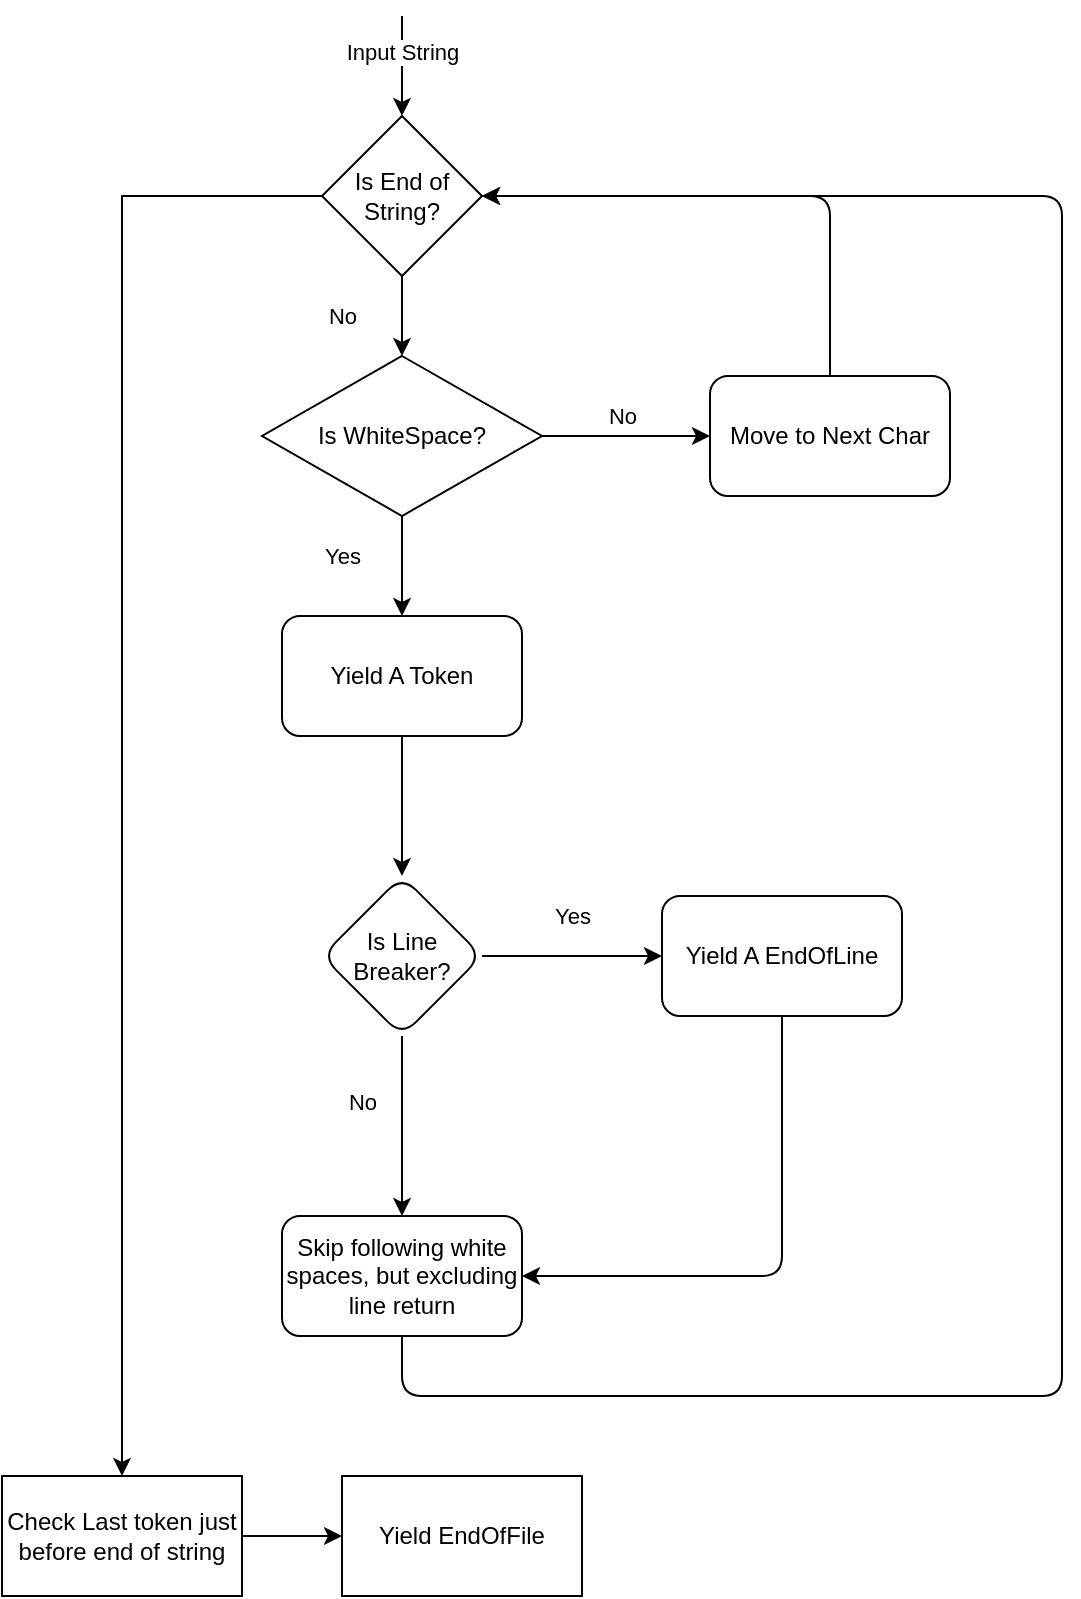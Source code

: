 <mxfile version="14.1.8" type="device"><diagram id="rYyuzhnqrXAe9qPt3nm-" name="第 1 页"><mxGraphModel dx="1102" dy="810" grid="1" gridSize="10" guides="1" tooltips="1" connect="1" arrows="1" fold="1" page="1" pageScale="1" pageWidth="827" pageHeight="1169" math="0" shadow="0"><root><mxCell id="0"/><mxCell id="1" parent="0"/><mxCell id="2417P7J990BrV7Jz533P-1" value="" style="endArrow=classic;html=1;entryX=0.5;entryY=0;entryDx=0;entryDy=0;" edge="1" parent="1" target="2417P7J990BrV7Jz533P-20"><mxGeometry width="50" height="50" relative="1" as="geometry"><mxPoint x="260" y="30" as="sourcePoint"/><mxPoint x="260" y="190" as="targetPoint"/></mxGeometry></mxCell><mxCell id="2417P7J990BrV7Jz533P-2" value="Input String" style="edgeLabel;html=1;align=center;verticalAlign=middle;resizable=0;points=[];" vertex="1" connectable="0" parent="2417P7J990BrV7Jz533P-1"><mxGeometry x="-0.3" relative="1" as="geometry"><mxPoint as="offset"/></mxGeometry></mxCell><mxCell id="2417P7J990BrV7Jz533P-12" value="" style="edgeStyle=orthogonalEdgeStyle;rounded=0;orthogonalLoop=1;jettySize=auto;html=1;" edge="1" parent="1" source="2417P7J990BrV7Jz533P-3" target="2417P7J990BrV7Jz533P-11"><mxGeometry relative="1" as="geometry"/></mxCell><mxCell id="2417P7J990BrV7Jz533P-3" value="Yield A Token" style="rounded=1;whiteSpace=wrap;html=1;" vertex="1" parent="1"><mxGeometry x="200" y="330" width="120" height="60" as="geometry"/></mxCell><mxCell id="2417P7J990BrV7Jz533P-5" value="Yes" style="edgeStyle=orthogonalEdgeStyle;rounded=0;orthogonalLoop=1;jettySize=auto;html=1;" edge="1" parent="1" source="2417P7J990BrV7Jz533P-4" target="2417P7J990BrV7Jz533P-3"><mxGeometry x="-0.2" y="-30" relative="1" as="geometry"><mxPoint as="offset"/></mxGeometry></mxCell><mxCell id="2417P7J990BrV7Jz533P-8" value="No" style="edgeStyle=orthogonalEdgeStyle;rounded=0;orthogonalLoop=1;jettySize=auto;html=1;" edge="1" parent="1" source="2417P7J990BrV7Jz533P-4" target="2417P7J990BrV7Jz533P-7"><mxGeometry x="-0.048" y="10" relative="1" as="geometry"><mxPoint as="offset"/></mxGeometry></mxCell><mxCell id="2417P7J990BrV7Jz533P-4" value="Is WhiteSpace?" style="rhombus;whiteSpace=wrap;html=1;" vertex="1" parent="1"><mxGeometry x="190" y="200" width="140" height="80" as="geometry"/></mxCell><mxCell id="2417P7J990BrV7Jz533P-7" value="Move to Next Char" style="rounded=1;whiteSpace=wrap;html=1;" vertex="1" parent="1"><mxGeometry x="414" y="210" width="120" height="60" as="geometry"/></mxCell><mxCell id="2417P7J990BrV7Jz533P-9" value="" style="endArrow=classic;html=1;exitX=0.5;exitY=0;exitDx=0;exitDy=0;entryX=1;entryY=0.5;entryDx=0;entryDy=0;" edge="1" parent="1" source="2417P7J990BrV7Jz533P-7" target="2417P7J990BrV7Jz533P-20"><mxGeometry width="50" height="50" relative="1" as="geometry"><mxPoint x="440" y="160" as="sourcePoint"/><mxPoint x="410" y="100" as="targetPoint"/><Array as="points"><mxPoint x="474" y="120"/></Array></mxGeometry></mxCell><mxCell id="2417P7J990BrV7Jz533P-14" value="Yes" style="edgeStyle=orthogonalEdgeStyle;rounded=0;orthogonalLoop=1;jettySize=auto;html=1;" edge="1" parent="1" source="2417P7J990BrV7Jz533P-11" target="2417P7J990BrV7Jz533P-13"><mxGeometry y="20" relative="1" as="geometry"><mxPoint as="offset"/></mxGeometry></mxCell><mxCell id="2417P7J990BrV7Jz533P-16" value="" style="edgeStyle=orthogonalEdgeStyle;rounded=0;orthogonalLoop=1;jettySize=auto;html=1;" edge="1" parent="1" source="2417P7J990BrV7Jz533P-11" target="2417P7J990BrV7Jz533P-15"><mxGeometry relative="1" as="geometry"/></mxCell><mxCell id="2417P7J990BrV7Jz533P-17" value="No" style="edgeLabel;html=1;align=center;verticalAlign=middle;resizable=0;points=[];" vertex="1" connectable="0" parent="2417P7J990BrV7Jz533P-16"><mxGeometry x="-0.267" relative="1" as="geometry"><mxPoint x="-20" as="offset"/></mxGeometry></mxCell><mxCell id="2417P7J990BrV7Jz533P-11" value="Is Line Breaker?" style="rhombus;whiteSpace=wrap;html=1;rounded=1;" vertex="1" parent="1"><mxGeometry x="220" y="460" width="80" height="80" as="geometry"/></mxCell><mxCell id="2417P7J990BrV7Jz533P-13" value="Yield A EndOfLine" style="whiteSpace=wrap;html=1;rounded=1;" vertex="1" parent="1"><mxGeometry x="390" y="470" width="120" height="60" as="geometry"/></mxCell><mxCell id="2417P7J990BrV7Jz533P-15" value="Skip following white spaces, but excluding line return" style="whiteSpace=wrap;html=1;rounded=1;" vertex="1" parent="1"><mxGeometry x="200" y="630" width="120" height="60" as="geometry"/></mxCell><mxCell id="2417P7J990BrV7Jz533P-18" value="" style="endArrow=classic;html=1;exitX=0.5;exitY=1;exitDx=0;exitDy=0;entryX=1;entryY=0.5;entryDx=0;entryDy=0;" edge="1" parent="1" source="2417P7J990BrV7Jz533P-13" target="2417P7J990BrV7Jz533P-15"><mxGeometry width="50" height="50" relative="1" as="geometry"><mxPoint x="430" y="630" as="sourcePoint"/><mxPoint x="480" y="580" as="targetPoint"/><Array as="points"><mxPoint x="450" y="660"/></Array></mxGeometry></mxCell><mxCell id="2417P7J990BrV7Jz533P-19" value="" style="endArrow=classic;html=1;exitX=0.5;exitY=1;exitDx=0;exitDy=0;entryX=1;entryY=0.5;entryDx=0;entryDy=0;" edge="1" parent="1" source="2417P7J990BrV7Jz533P-15" target="2417P7J990BrV7Jz533P-20"><mxGeometry width="50" height="50" relative="1" as="geometry"><mxPoint x="260" y="730" as="sourcePoint"/><mxPoint x="530" y="50" as="targetPoint"/><Array as="points"><mxPoint x="260" y="720"/><mxPoint x="590" y="720"/><mxPoint x="590" y="120"/></Array></mxGeometry></mxCell><mxCell id="2417P7J990BrV7Jz533P-21" value="No" style="edgeStyle=orthogonalEdgeStyle;rounded=0;orthogonalLoop=1;jettySize=auto;html=1;" edge="1" parent="1" source="2417P7J990BrV7Jz533P-20" target="2417P7J990BrV7Jz533P-4"><mxGeometry y="-30" relative="1" as="geometry"><mxPoint as="offset"/></mxGeometry></mxCell><mxCell id="2417P7J990BrV7Jz533P-23" value="" style="edgeStyle=orthogonalEdgeStyle;rounded=0;orthogonalLoop=1;jettySize=auto;html=1;" edge="1" parent="1" source="2417P7J990BrV7Jz533P-20" target="2417P7J990BrV7Jz533P-22"><mxGeometry relative="1" as="geometry"/></mxCell><mxCell id="2417P7J990BrV7Jz533P-20" value="Is End of String?" style="rhombus;whiteSpace=wrap;html=1;" vertex="1" parent="1"><mxGeometry x="220" y="80" width="80" height="80" as="geometry"/></mxCell><mxCell id="2417P7J990BrV7Jz533P-25" value="" style="edgeStyle=orthogonalEdgeStyle;rounded=0;orthogonalLoop=1;jettySize=auto;html=1;" edge="1" parent="1" source="2417P7J990BrV7Jz533P-22" target="2417P7J990BrV7Jz533P-24"><mxGeometry relative="1" as="geometry"/></mxCell><mxCell id="2417P7J990BrV7Jz533P-22" value="Check Last token just before end of string" style="whiteSpace=wrap;html=1;" vertex="1" parent="1"><mxGeometry x="60" y="760" width="120" height="60" as="geometry"/></mxCell><mxCell id="2417P7J990BrV7Jz533P-24" value="Yield EndOfFile" style="whiteSpace=wrap;html=1;" vertex="1" parent="1"><mxGeometry x="230" y="760" width="120" height="60" as="geometry"/></mxCell></root></mxGraphModel></diagram></mxfile>